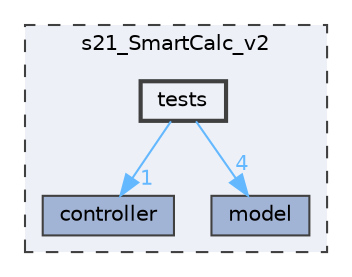 digraph "s21_SmartCalc_v2/tests"
{
 // LATEX_PDF_SIZE
  bgcolor="transparent";
  edge [fontname=Helvetica,fontsize=10,labelfontname=Helvetica,labelfontsize=10];
  node [fontname=Helvetica,fontsize=10,shape=box,height=0.2,width=0.4];
  compound=true
  subgraph clusterdir_f9b4a3e8e8b4cda273e0db56f2152fe6 {
    graph [ bgcolor="#edf0f7", pencolor="grey25", label="s21_SmartCalc_v2", fontname=Helvetica,fontsize=10 style="filled,dashed", URL="dir_f9b4a3e8e8b4cda273e0db56f2152fe6.html",tooltip=""]
  dir_3c94610896232806b46b1200269b9bb2 [label="controller", fillcolor="#a2b4d6", color="grey25", style="filled", URL="dir_3c94610896232806b46b1200269b9bb2.html",tooltip=""];
  dir_966b79ed7d2a056d77a7a3ddddcb0c31 [label="model", fillcolor="#a2b4d6", color="grey25", style="filled", URL="dir_966b79ed7d2a056d77a7a3ddddcb0c31.html",tooltip=""];
  dir_37e3495c0554928975e501e0dc23b2ad [label="tests", fillcolor="#edf0f7", color="grey25", style="filled,bold", URL="dir_37e3495c0554928975e501e0dc23b2ad.html",tooltip=""];
  }
  dir_37e3495c0554928975e501e0dc23b2ad->dir_3c94610896232806b46b1200269b9bb2 [headlabel="1", labeldistance=1.5 headhref="dir_000006_000001.html" href="dir_000006_000001.html" color="steelblue1" fontcolor="steelblue1"];
  dir_37e3495c0554928975e501e0dc23b2ad->dir_966b79ed7d2a056d77a7a3ddddcb0c31 [headlabel="4", labeldistance=1.5 headhref="dir_000006_000003.html" href="dir_000006_000003.html" color="steelblue1" fontcolor="steelblue1"];
}
